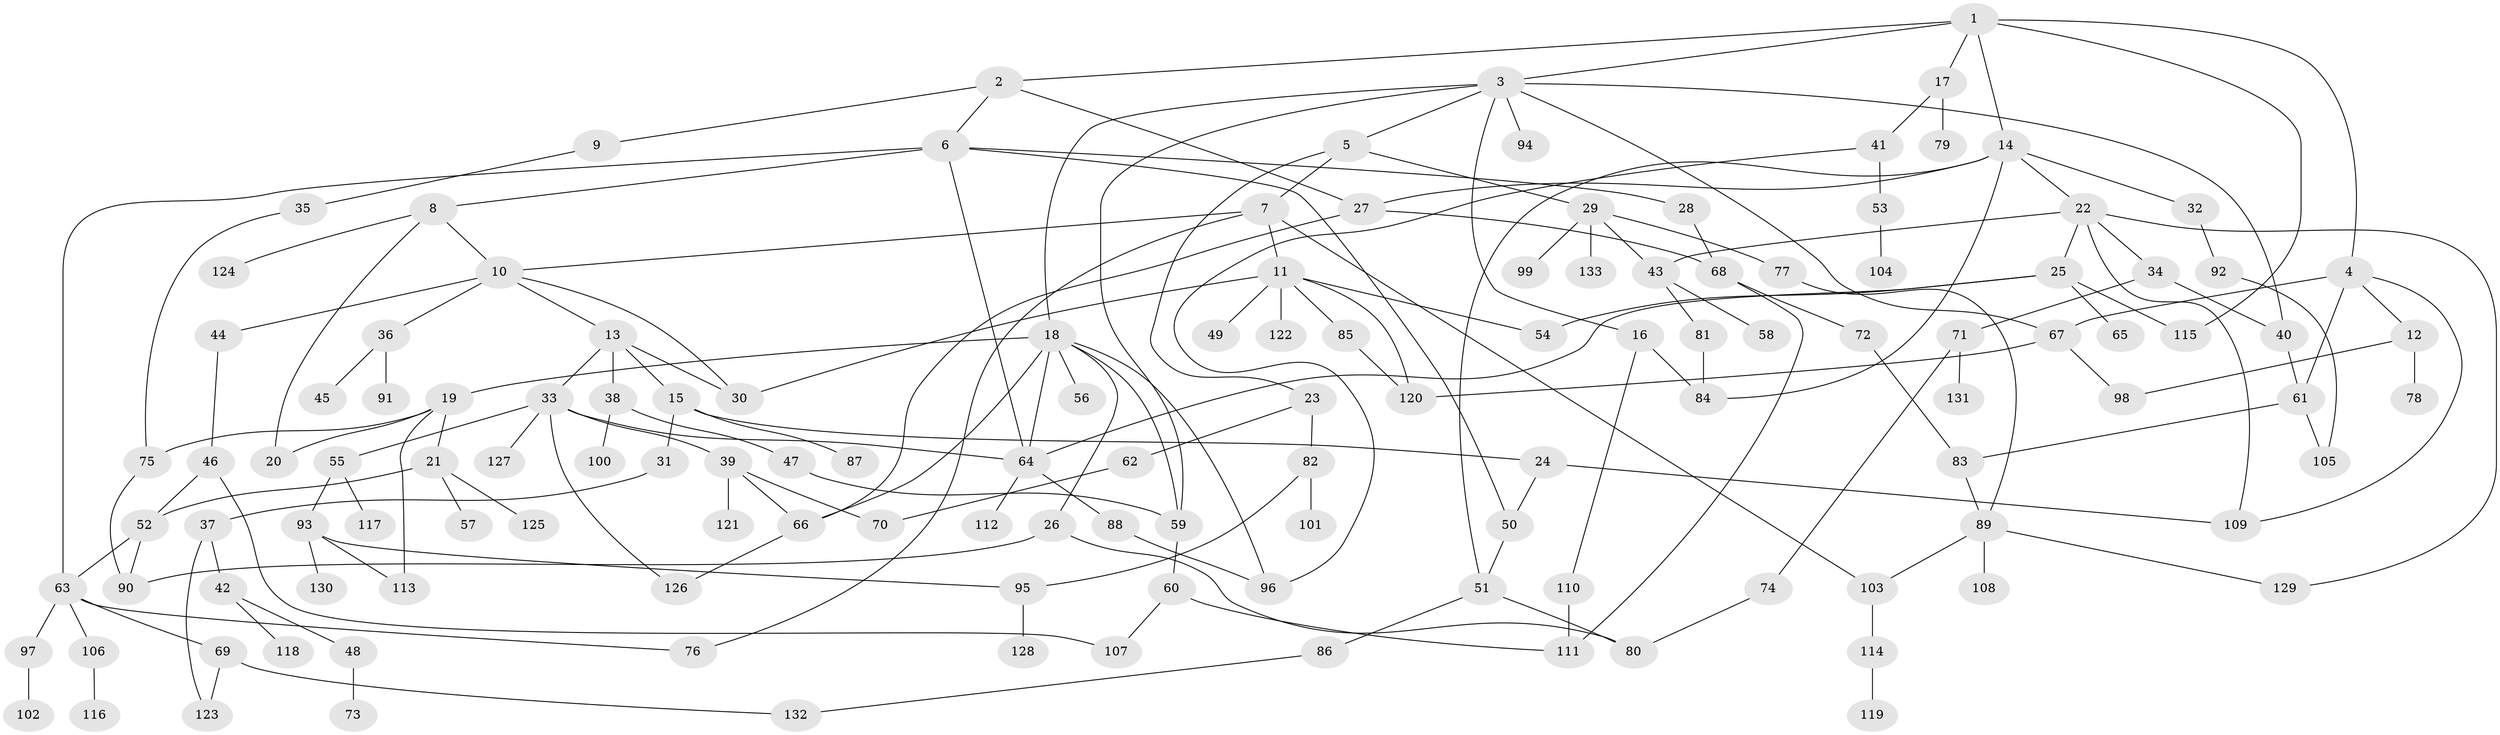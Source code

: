 // coarse degree distribution, {10: 0.018867924528301886, 4: 0.05660377358490566, 21: 0.018867924528301886, 18: 0.018867924528301886, 2: 0.22641509433962265, 8: 0.018867924528301886, 3: 0.20754716981132076, 6: 0.05660377358490566, 5: 0.05660377358490566, 1: 0.32075471698113206}
// Generated by graph-tools (version 1.1) at 2025/17/03/04/25 18:17:04]
// undirected, 133 vertices, 184 edges
graph export_dot {
graph [start="1"]
  node [color=gray90,style=filled];
  1;
  2;
  3;
  4;
  5;
  6;
  7;
  8;
  9;
  10;
  11;
  12;
  13;
  14;
  15;
  16;
  17;
  18;
  19;
  20;
  21;
  22;
  23;
  24;
  25;
  26;
  27;
  28;
  29;
  30;
  31;
  32;
  33;
  34;
  35;
  36;
  37;
  38;
  39;
  40;
  41;
  42;
  43;
  44;
  45;
  46;
  47;
  48;
  49;
  50;
  51;
  52;
  53;
  54;
  55;
  56;
  57;
  58;
  59;
  60;
  61;
  62;
  63;
  64;
  65;
  66;
  67;
  68;
  69;
  70;
  71;
  72;
  73;
  74;
  75;
  76;
  77;
  78;
  79;
  80;
  81;
  82;
  83;
  84;
  85;
  86;
  87;
  88;
  89;
  90;
  91;
  92;
  93;
  94;
  95;
  96;
  97;
  98;
  99;
  100;
  101;
  102;
  103;
  104;
  105;
  106;
  107;
  108;
  109;
  110;
  111;
  112;
  113;
  114;
  115;
  116;
  117;
  118;
  119;
  120;
  121;
  122;
  123;
  124;
  125;
  126;
  127;
  128;
  129;
  130;
  131;
  132;
  133;
  1 -- 2;
  1 -- 3;
  1 -- 4;
  1 -- 14;
  1 -- 17;
  1 -- 115;
  2 -- 6;
  2 -- 9;
  2 -- 27;
  3 -- 5;
  3 -- 16;
  3 -- 18;
  3 -- 59;
  3 -- 94;
  3 -- 67;
  3 -- 40;
  4 -- 12;
  4 -- 61;
  4 -- 67;
  4 -- 109;
  5 -- 7;
  5 -- 23;
  5 -- 29;
  6 -- 8;
  6 -- 28;
  6 -- 63;
  6 -- 64;
  6 -- 50;
  7 -- 11;
  7 -- 76;
  7 -- 103;
  7 -- 10;
  8 -- 10;
  8 -- 124;
  8 -- 20;
  9 -- 35;
  10 -- 13;
  10 -- 36;
  10 -- 44;
  10 -- 30;
  11 -- 30;
  11 -- 49;
  11 -- 54;
  11 -- 85;
  11 -- 122;
  11 -- 120;
  12 -- 78;
  12 -- 98;
  13 -- 15;
  13 -- 33;
  13 -- 38;
  13 -- 30;
  14 -- 22;
  14 -- 27;
  14 -- 32;
  14 -- 51;
  14 -- 84;
  15 -- 24;
  15 -- 31;
  15 -- 87;
  16 -- 84;
  16 -- 110;
  17 -- 41;
  17 -- 79;
  18 -- 19;
  18 -- 26;
  18 -- 56;
  18 -- 96;
  18 -- 59;
  18 -- 66;
  18 -- 64;
  19 -- 20;
  19 -- 21;
  19 -- 113;
  19 -- 75;
  21 -- 57;
  21 -- 125;
  21 -- 52;
  22 -- 25;
  22 -- 34;
  22 -- 109;
  22 -- 43;
  22 -- 129;
  23 -- 62;
  23 -- 82;
  24 -- 50;
  24 -- 109;
  25 -- 65;
  25 -- 115;
  25 -- 64;
  25 -- 54;
  26 -- 90;
  26 -- 80;
  27 -- 66;
  27 -- 68;
  28 -- 68;
  29 -- 43;
  29 -- 77;
  29 -- 99;
  29 -- 133;
  31 -- 37;
  32 -- 92;
  33 -- 39;
  33 -- 55;
  33 -- 64;
  33 -- 126;
  33 -- 127;
  34 -- 40;
  34 -- 71;
  35 -- 75;
  36 -- 45;
  36 -- 91;
  37 -- 42;
  37 -- 123;
  38 -- 47;
  38 -- 100;
  39 -- 70;
  39 -- 121;
  39 -- 66;
  40 -- 61;
  41 -- 53;
  41 -- 96;
  42 -- 48;
  42 -- 118;
  43 -- 58;
  43 -- 81;
  44 -- 46;
  46 -- 52;
  46 -- 107;
  47 -- 59;
  48 -- 73;
  50 -- 51;
  51 -- 80;
  51 -- 86;
  52 -- 63;
  52 -- 90;
  53 -- 104;
  55 -- 93;
  55 -- 117;
  59 -- 60;
  60 -- 111;
  60 -- 107;
  61 -- 83;
  61 -- 105;
  62 -- 70;
  63 -- 69;
  63 -- 97;
  63 -- 106;
  63 -- 76;
  64 -- 88;
  64 -- 112;
  66 -- 126;
  67 -- 98;
  67 -- 120;
  68 -- 72;
  68 -- 111;
  69 -- 123;
  69 -- 132;
  71 -- 74;
  71 -- 131;
  72 -- 83;
  74 -- 80;
  75 -- 90;
  77 -- 89;
  81 -- 84;
  82 -- 95;
  82 -- 101;
  83 -- 89;
  85 -- 120;
  86 -- 132;
  88 -- 96;
  89 -- 103;
  89 -- 108;
  89 -- 129;
  92 -- 105;
  93 -- 130;
  93 -- 95;
  93 -- 113;
  95 -- 128;
  97 -- 102;
  103 -- 114;
  106 -- 116;
  110 -- 111;
  114 -- 119;
}
